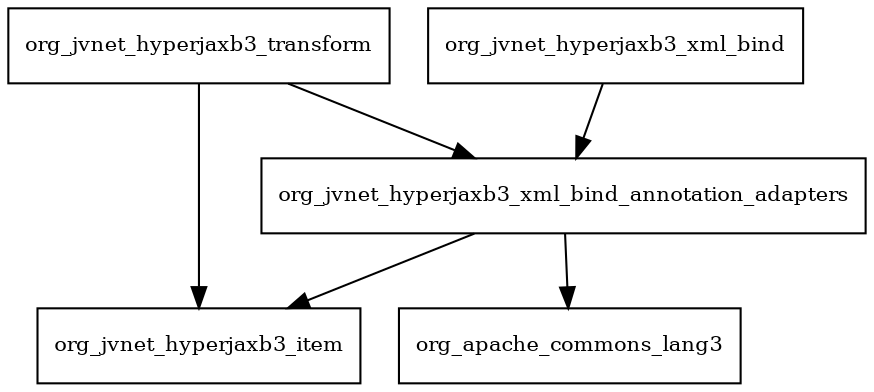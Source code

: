digraph hyperjaxb3_ejb_runtime_0_6_2_package_dependencies {
  node [shape = box, fontsize=10.0];
  org_jvnet_hyperjaxb3_transform -> org_jvnet_hyperjaxb3_item;
  org_jvnet_hyperjaxb3_transform -> org_jvnet_hyperjaxb3_xml_bind_annotation_adapters;
  org_jvnet_hyperjaxb3_xml_bind -> org_jvnet_hyperjaxb3_xml_bind_annotation_adapters;
  org_jvnet_hyperjaxb3_xml_bind_annotation_adapters -> org_apache_commons_lang3;
  org_jvnet_hyperjaxb3_xml_bind_annotation_adapters -> org_jvnet_hyperjaxb3_item;
}
